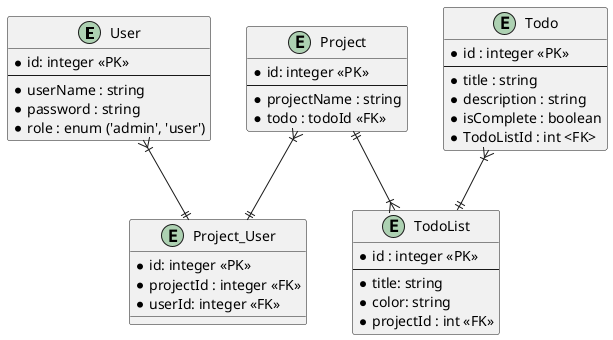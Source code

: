 @startuml TodoList
   entity User {
      * id: integer <<PK>>
      --
      * userName : string
      * password : string
      * role : enum ('admin', 'user')
   }

   entity Project {
      * id: integer <<PK>>
      --
      * projectName : string
      * todo : todoId <<FK>>
   }

   entity Project_User {
      * id: integer <<PK>>
      * projectId : integer <<FK>>
      * userId: integer <<FK>>
   }

   entity TodoList {
      * id : integer <<PK>>
      --
      * title: string
      * color: string
      * projectId : int <<FK>>
   }

   entity Todo {
      * id : integer <<PK>>
      --
      * title : string
      * description : string
      * isComplete : boolean
      * TodoListId : int <FK>
   }

   Project ||--|{ TodoList
   Todo }|--|| TodoList
   Project }|--|| Project_User
   User }|--|| Project_User

@enduml
